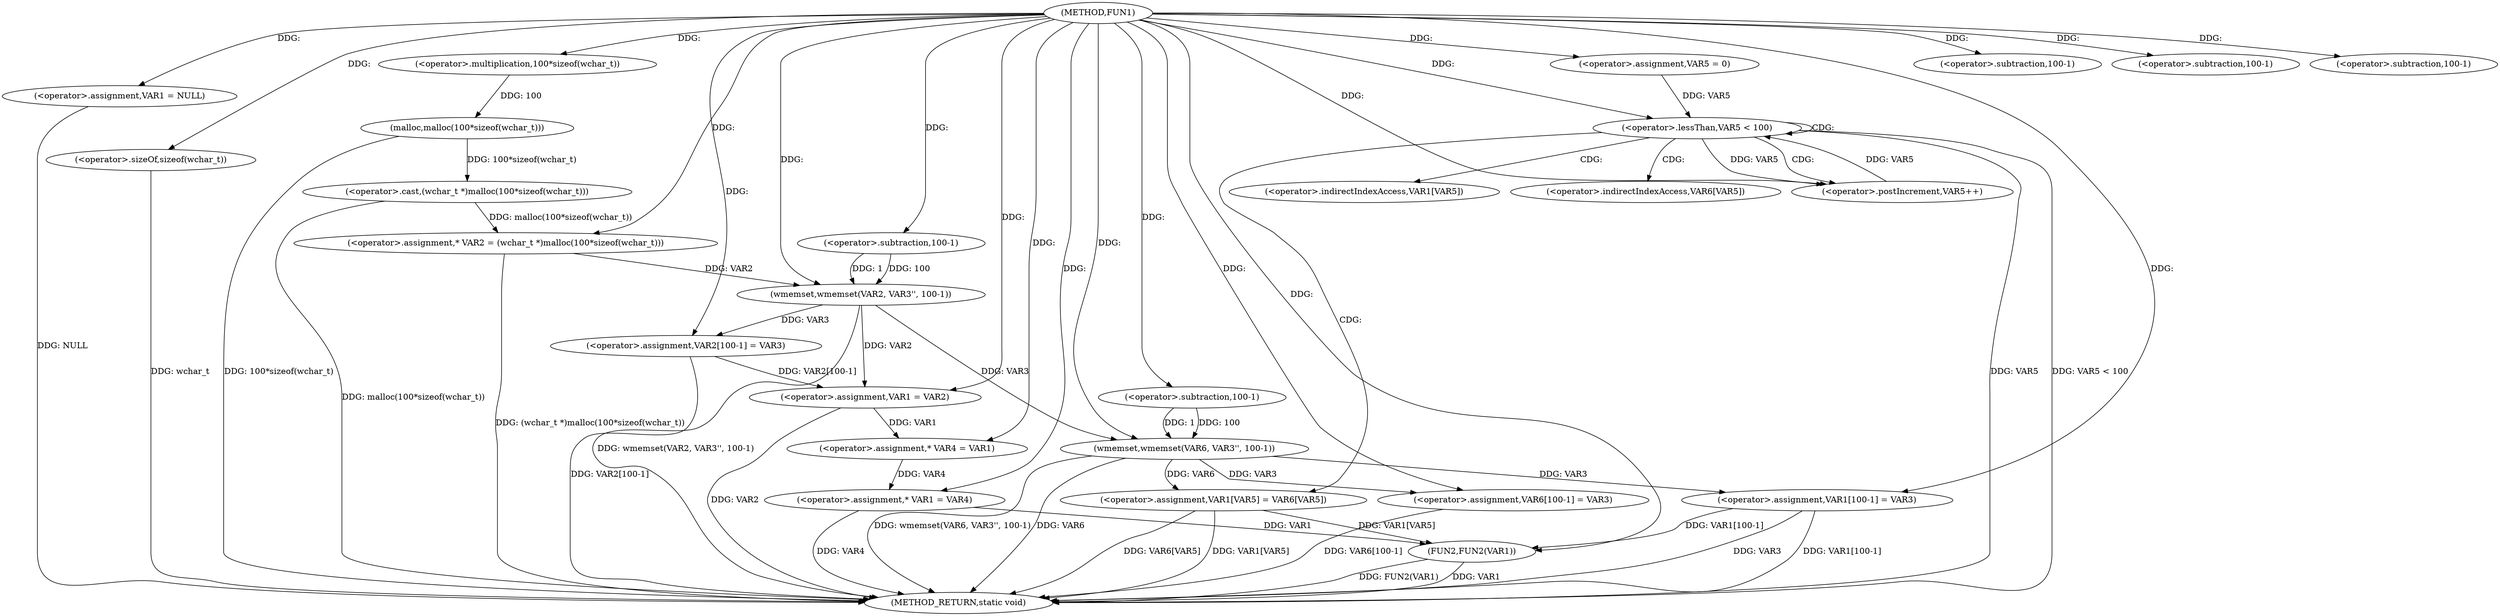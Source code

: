 digraph FUN1 {  
"1000100" [label = "(METHOD,FUN1)" ]
"1000184" [label = "(METHOD_RETURN,static void)" ]
"1000103" [label = "(<operator>.assignment,VAR1 = NULL)" ]
"1000108" [label = "(<operator>.assignment,* VAR2 = (wchar_t *)malloc(100*sizeof(wchar_t)))" ]
"1000110" [label = "(<operator>.cast,(wchar_t *)malloc(100*sizeof(wchar_t)))" ]
"1000112" [label = "(malloc,malloc(100*sizeof(wchar_t)))" ]
"1000113" [label = "(<operator>.multiplication,100*sizeof(wchar_t))" ]
"1000115" [label = "(<operator>.sizeOf,sizeof(wchar_t))" ]
"1000117" [label = "(wmemset,wmemset(VAR2, VAR3'', 100-1))" ]
"1000120" [label = "(<operator>.subtraction,100-1)" ]
"1000123" [label = "(<operator>.assignment,VAR2[100-1] = VAR3)" ]
"1000126" [label = "(<operator>.subtraction,100-1)" ]
"1000130" [label = "(<operator>.assignment,VAR1 = VAR2)" ]
"1000135" [label = "(<operator>.assignment,* VAR4 = VAR1)" ]
"1000139" [label = "(<operator>.assignment,* VAR1 = VAR4)" ]
"1000145" [label = "(wmemset,wmemset(VAR6, VAR3'', 100-1))" ]
"1000148" [label = "(<operator>.subtraction,100-1)" ]
"1000151" [label = "(<operator>.assignment,VAR6[100-1] = VAR3)" ]
"1000154" [label = "(<operator>.subtraction,100-1)" ]
"1000159" [label = "(<operator>.assignment,VAR5 = 0)" ]
"1000162" [label = "(<operator>.lessThan,VAR5 < 100)" ]
"1000165" [label = "(<operator>.postIncrement,VAR5++)" ]
"1000168" [label = "(<operator>.assignment,VAR1[VAR5] = VAR6[VAR5])" ]
"1000175" [label = "(<operator>.assignment,VAR1[100-1] = VAR3)" ]
"1000178" [label = "(<operator>.subtraction,100-1)" ]
"1000182" [label = "(FUN2,FUN2(VAR1))" ]
"1000169" [label = "(<operator>.indirectIndexAccess,VAR1[VAR5])" ]
"1000172" [label = "(<operator>.indirectIndexAccess,VAR6[VAR5])" ]
  "1000168" -> "1000184"  [ label = "DDG: VAR6[VAR5]"] 
  "1000168" -> "1000184"  [ label = "DDG: VAR1[VAR5]"] 
  "1000103" -> "1000184"  [ label = "DDG: NULL"] 
  "1000151" -> "1000184"  [ label = "DDG: VAR6[100-1]"] 
  "1000175" -> "1000184"  [ label = "DDG: VAR3"] 
  "1000175" -> "1000184"  [ label = "DDG: VAR1[100-1]"] 
  "1000110" -> "1000184"  [ label = "DDG: malloc(100*sizeof(wchar_t))"] 
  "1000145" -> "1000184"  [ label = "DDG: wmemset(VAR6, VAR3'', 100-1)"] 
  "1000182" -> "1000184"  [ label = "DDG: FUN2(VAR1)"] 
  "1000117" -> "1000184"  [ label = "DDG: wmemset(VAR2, VAR3'', 100-1)"] 
  "1000130" -> "1000184"  [ label = "DDG: VAR2"] 
  "1000139" -> "1000184"  [ label = "DDG: VAR4"] 
  "1000112" -> "1000184"  [ label = "DDG: 100*sizeof(wchar_t)"] 
  "1000108" -> "1000184"  [ label = "DDG: (wchar_t *)malloc(100*sizeof(wchar_t))"] 
  "1000162" -> "1000184"  [ label = "DDG: VAR5"] 
  "1000162" -> "1000184"  [ label = "DDG: VAR5 < 100"] 
  "1000145" -> "1000184"  [ label = "DDG: VAR6"] 
  "1000115" -> "1000184"  [ label = "DDG: wchar_t"] 
  "1000182" -> "1000184"  [ label = "DDG: VAR1"] 
  "1000123" -> "1000184"  [ label = "DDG: VAR2[100-1]"] 
  "1000100" -> "1000103"  [ label = "DDG: "] 
  "1000110" -> "1000108"  [ label = "DDG: malloc(100*sizeof(wchar_t))"] 
  "1000100" -> "1000108"  [ label = "DDG: "] 
  "1000112" -> "1000110"  [ label = "DDG: 100*sizeof(wchar_t)"] 
  "1000113" -> "1000112"  [ label = "DDG: 100"] 
  "1000100" -> "1000113"  [ label = "DDG: "] 
  "1000100" -> "1000115"  [ label = "DDG: "] 
  "1000108" -> "1000117"  [ label = "DDG: VAR2"] 
  "1000100" -> "1000117"  [ label = "DDG: "] 
  "1000120" -> "1000117"  [ label = "DDG: 100"] 
  "1000120" -> "1000117"  [ label = "DDG: 1"] 
  "1000100" -> "1000120"  [ label = "DDG: "] 
  "1000117" -> "1000123"  [ label = "DDG: VAR3"] 
  "1000100" -> "1000123"  [ label = "DDG: "] 
  "1000100" -> "1000126"  [ label = "DDG: "] 
  "1000117" -> "1000130"  [ label = "DDG: VAR2"] 
  "1000123" -> "1000130"  [ label = "DDG: VAR2[100-1]"] 
  "1000100" -> "1000130"  [ label = "DDG: "] 
  "1000130" -> "1000135"  [ label = "DDG: VAR1"] 
  "1000100" -> "1000135"  [ label = "DDG: "] 
  "1000135" -> "1000139"  [ label = "DDG: VAR4"] 
  "1000100" -> "1000139"  [ label = "DDG: "] 
  "1000100" -> "1000145"  [ label = "DDG: "] 
  "1000117" -> "1000145"  [ label = "DDG: VAR3"] 
  "1000148" -> "1000145"  [ label = "DDG: 100"] 
  "1000148" -> "1000145"  [ label = "DDG: 1"] 
  "1000100" -> "1000148"  [ label = "DDG: "] 
  "1000145" -> "1000151"  [ label = "DDG: VAR3"] 
  "1000100" -> "1000151"  [ label = "DDG: "] 
  "1000100" -> "1000154"  [ label = "DDG: "] 
  "1000100" -> "1000159"  [ label = "DDG: "] 
  "1000159" -> "1000162"  [ label = "DDG: VAR5"] 
  "1000165" -> "1000162"  [ label = "DDG: VAR5"] 
  "1000100" -> "1000162"  [ label = "DDG: "] 
  "1000162" -> "1000165"  [ label = "DDG: VAR5"] 
  "1000100" -> "1000165"  [ label = "DDG: "] 
  "1000145" -> "1000168"  [ label = "DDG: VAR6"] 
  "1000100" -> "1000175"  [ label = "DDG: "] 
  "1000145" -> "1000175"  [ label = "DDG: VAR3"] 
  "1000100" -> "1000178"  [ label = "DDG: "] 
  "1000168" -> "1000182"  [ label = "DDG: VAR1[VAR5]"] 
  "1000139" -> "1000182"  [ label = "DDG: VAR1"] 
  "1000175" -> "1000182"  [ label = "DDG: VAR1[100-1]"] 
  "1000100" -> "1000182"  [ label = "DDG: "] 
  "1000162" -> "1000168"  [ label = "CDG: "] 
  "1000162" -> "1000162"  [ label = "CDG: "] 
  "1000162" -> "1000165"  [ label = "CDG: "] 
  "1000162" -> "1000172"  [ label = "CDG: "] 
  "1000162" -> "1000169"  [ label = "CDG: "] 
}
